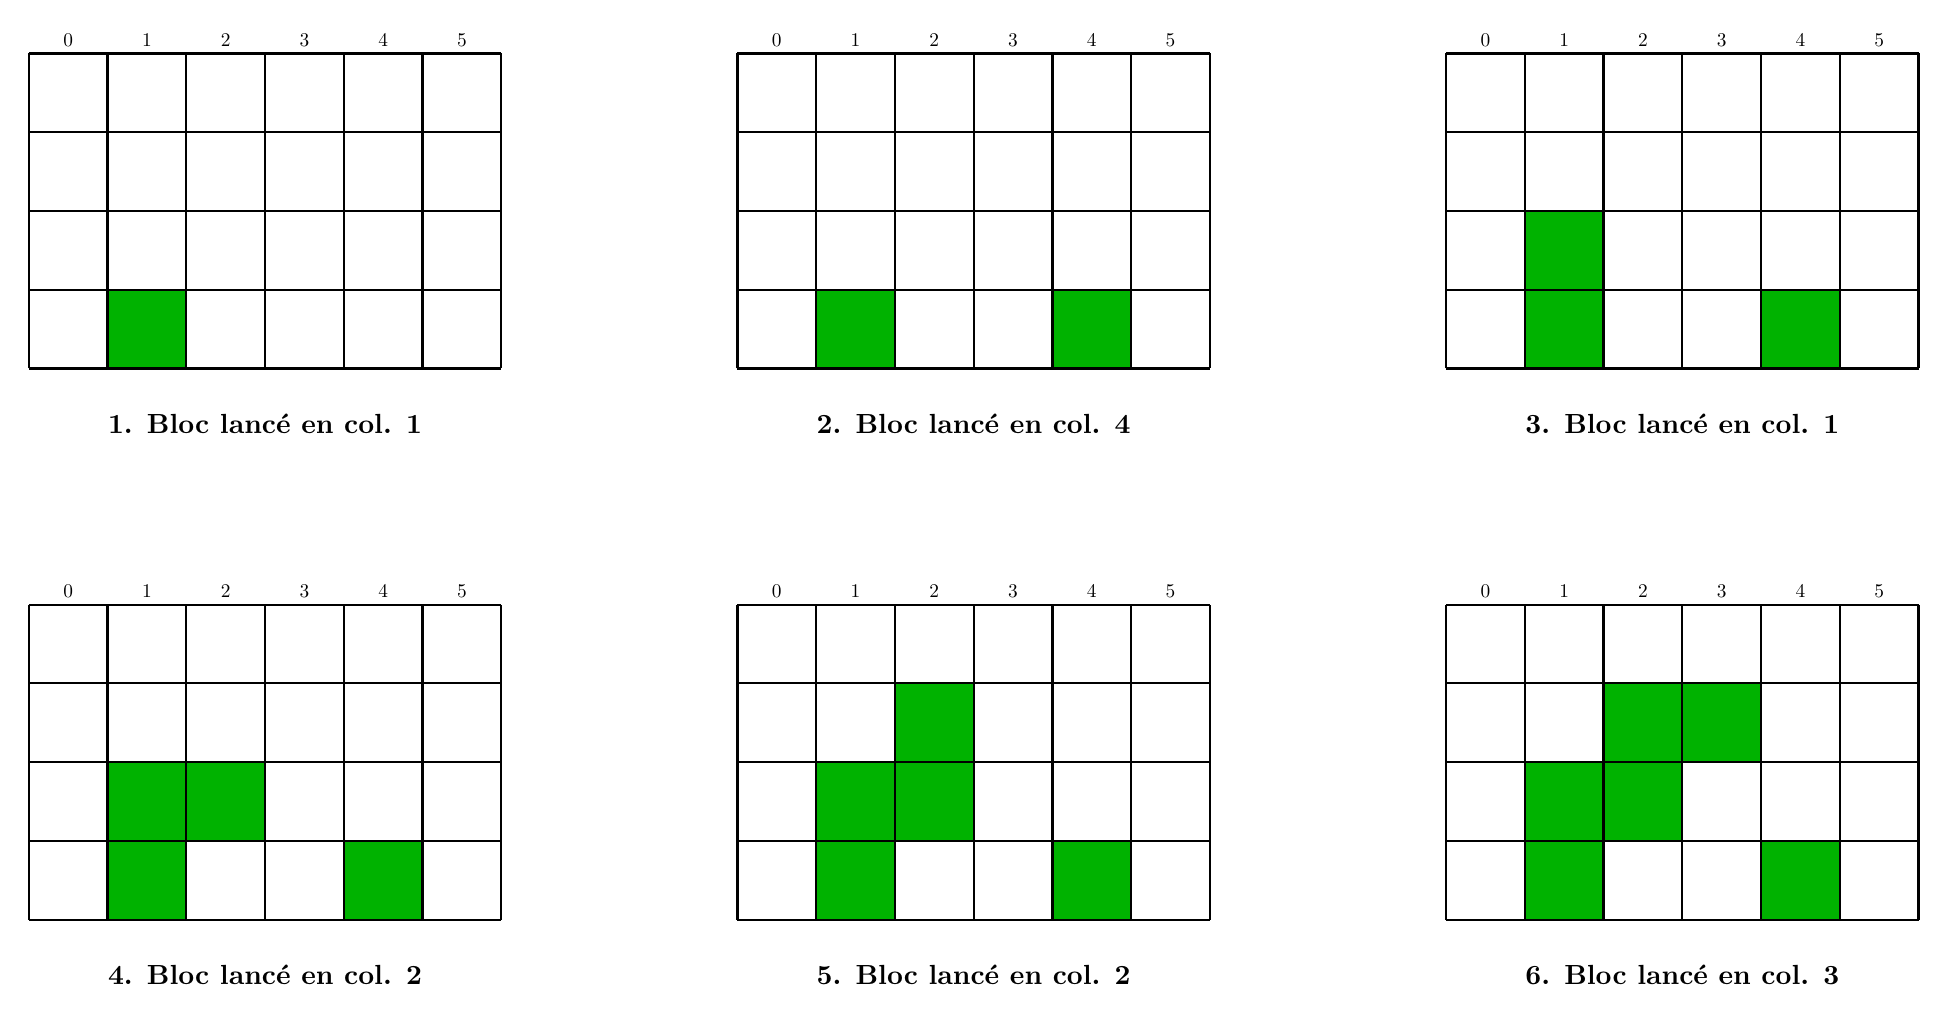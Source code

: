 \begin{tikzpicture}


\fill[green!70!black] (1,0) rectangle ++(1,1);

\draw[thick] (0,0) grid ++(6,4);

\node at (3,-0.7) {\bf 1. Bloc lanc\'e en col. 1};


\node[scale=0.7,above] at (0.5,4) {$0$};
\node[scale=0.7,above] at (1.5,4) {$1$};
\node[scale=0.7,above] at (2.5,4) {$2$};
\node[scale=0.7,above] at (3.5,4) {$3$};
\node[scale=0.7,above] at (4.5,4) {$4$};
\node[scale=0.7,above] at (5.5,4) {$5$};


\begin{scope}[xshift=9cm]

\fill[green!70!black] (1,0) rectangle ++(1,1);
\fill[green!70!black] (4,0) rectangle ++(1,1);

\draw[thick] (0,0) grid ++(6,4);

\node at (3,-0.7) {\bf 2. Bloc lanc\'e en col. 4};

\node[scale=0.7,above] at (0.5,4) {$0$};
\node[scale=0.7,above] at (1.5,4) {$1$};
\node[scale=0.7,above] at (2.5,4) {$2$};
\node[scale=0.7,above] at (3.5,4) {$3$};
\node[scale=0.7,above] at (4.5,4) {$4$};
\node[scale=0.7,above] at (5.5,4) {$5$};
\end{scope}

\begin{scope}[xshift=18cm]

\fill[green!70!black] (1,0) rectangle ++(1,1);
\fill[green!70!black] (4,0) rectangle ++(1,1);
\fill[green!70!black] (1,1) rectangle ++(1,1);

\draw[thick] (0,0) grid ++(6,4);

\node at (3,-0.7) {\bf 3. Bloc lanc\'e en col. 1};

\node[scale=0.7,above] at (0.5,4) {$0$};
\node[scale=0.7,above] at (1.5,4) {$1$};
\node[scale=0.7,above] at (2.5,4) {$2$};
\node[scale=0.7,above] at (3.5,4) {$3$};
\node[scale=0.7,above] at (4.5,4) {$4$};
\node[scale=0.7,above] at (5.5,4) {$5$};

\end{scope}


\begin{scope}[xshift=0cm,yshift=-7cm]

\fill[green!70!black] (1,0) rectangle ++(1,1);
\fill[green!70!black] (4,0) rectangle ++(1,1);
\fill[green!70!black] (1,1) rectangle ++(1,1);
\fill[green!70!black] (2,1) rectangle ++(1,1);

\draw[thick] (0,0) grid ++(6,4);

\node at (3,-0.7) {\bf 4. Bloc lanc\'e en col. 2};

\node[scale=0.7,above] at (0.5,4) {$0$};
\node[scale=0.7,above] at (1.5,4) {$1$};
\node[scale=0.7,above] at (2.5,4) {$2$};
\node[scale=0.7,above] at (3.5,4) {$3$};
\node[scale=0.7,above] at (4.5,4) {$4$};
\node[scale=0.7,above] at (5.5,4) {$5$};

\end{scope}

\begin{scope}[xshift=9cm,yshift=-7cm]

\fill[green!70!black] (1,0) rectangle ++(1,1);
\fill[green!70!black] (4,0) rectangle ++(1,1);
\fill[green!70!black] (1,1) rectangle ++(1,1);
\fill[green!70!black] (2,1) rectangle ++(1,1);
\fill[green!70!black] (2,2) rectangle ++(1,1);

\draw[thick] (0,0) grid ++(6,4);

\node at (3,-0.7) {\bf 5. Bloc lanc\'e en col. 2};

\node[scale=0.7,above] at (0.5,4) {$0$};
\node[scale=0.7,above] at (1.5,4) {$1$};
\node[scale=0.7,above] at (2.5,4) {$2$};
\node[scale=0.7,above] at (3.5,4) {$3$};
\node[scale=0.7,above] at (4.5,4) {$4$};
\node[scale=0.7,above] at (5.5,4) {$5$};

\end{scope}

\begin{scope}[xshift=18cm,yshift=-7cm]

\fill[green!70!black] (1,0) rectangle ++(1,1);
\fill[green!70!black] (4,0) rectangle ++(1,1);
\fill[green!70!black] (1,1) rectangle ++(1,1);
\fill[green!70!black] (2,1) rectangle ++(1,1);
\fill[green!70!black] (2,2) rectangle ++(1,1);
\fill[green!70!black] (3,2) rectangle ++(1,1);

\draw[thick] (0,0) grid ++(6,4);

\node at (3,-0.7) {\bf 6. Bloc lanc\'e en col. 3};

\node[scale=0.7,above] at (0.5,4) {$0$};
\node[scale=0.7,above] at (1.5,4) {$1$};
\node[scale=0.7,above] at (2.5,4) {$2$};
\node[scale=0.7,above] at (3.5,4) {$3$};
\node[scale=0.7,above] at (4.5,4) {$4$};
\node[scale=0.7,above] at (5.5,4) {$5$};

\end{scope}

\end{tikzpicture}